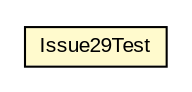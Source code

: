 #!/usr/local/bin/dot
#
# Class diagram 
# Generated by UMLGraph version 5.1 (http://www.umlgraph.org/)
#

digraph G {
	edge [fontname="arial",fontsize=10,labelfontname="arial",labelfontsize=10];
	node [fontname="arial",fontsize=10,shape=plaintext];
	nodesep=0.25;
	ranksep=0.5;
	// com.helger.schematron.supplementary.Issue29Test
	c1248 [label=<<table title="com.helger.schematron.supplementary.Issue29Test" border="0" cellborder="1" cellspacing="0" cellpadding="2" port="p" bgcolor="lemonChiffon" href="./Issue29Test.html">
		<tr><td><table border="0" cellspacing="0" cellpadding="1">
<tr><td align="center" balign="center"> Issue29Test </td></tr>
		</table></td></tr>
		</table>>, fontname="arial", fontcolor="black", fontsize=10.0];
}


